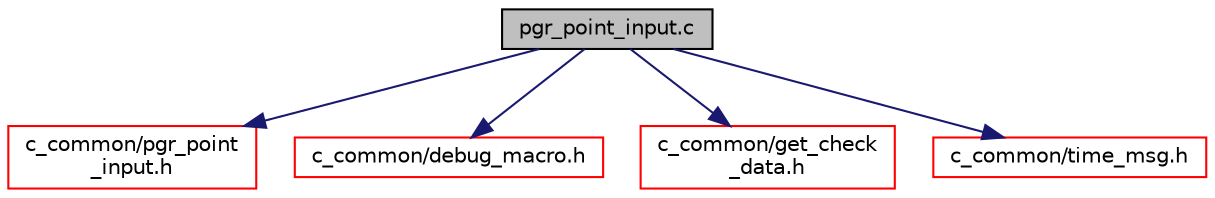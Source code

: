 digraph "pgr_point_input.c"
{
  edge [fontname="Helvetica",fontsize="10",labelfontname="Helvetica",labelfontsize="10"];
  node [fontname="Helvetica",fontsize="10",shape=record];
  Node0 [label="pgr_point_input.c",height=0.2,width=0.4,color="black", fillcolor="grey75", style="filled", fontcolor="black"];
  Node0 -> Node1 [color="midnightblue",fontsize="10",style="solid",fontname="Helvetica"];
  Node1 [label="c_common/pgr_point\l_input.h",height=0.2,width=0.4,color="red", fillcolor="white", style="filled",URL="$pgr__point__input_8h.html"];
  Node0 -> Node4 [color="midnightblue",fontsize="10",style="solid",fontname="Helvetica"];
  Node4 [label="c_common/debug_macro.h",height=0.2,width=0.4,color="red", fillcolor="white", style="filled",URL="$debug__macro_8h.html"];
  Node0 -> Node12 [color="midnightblue",fontsize="10",style="solid",fontname="Helvetica"];
  Node12 [label="c_common/get_check\l_data.h",height=0.2,width=0.4,color="red", fillcolor="white", style="filled",URL="$get__check__data_8h.html"];
  Node0 -> Node16 [color="midnightblue",fontsize="10",style="solid",fontname="Helvetica"];
  Node16 [label="c_common/time_msg.h",height=0.2,width=0.4,color="red", fillcolor="white", style="filled",URL="$time__msg_8h.html"];
}
